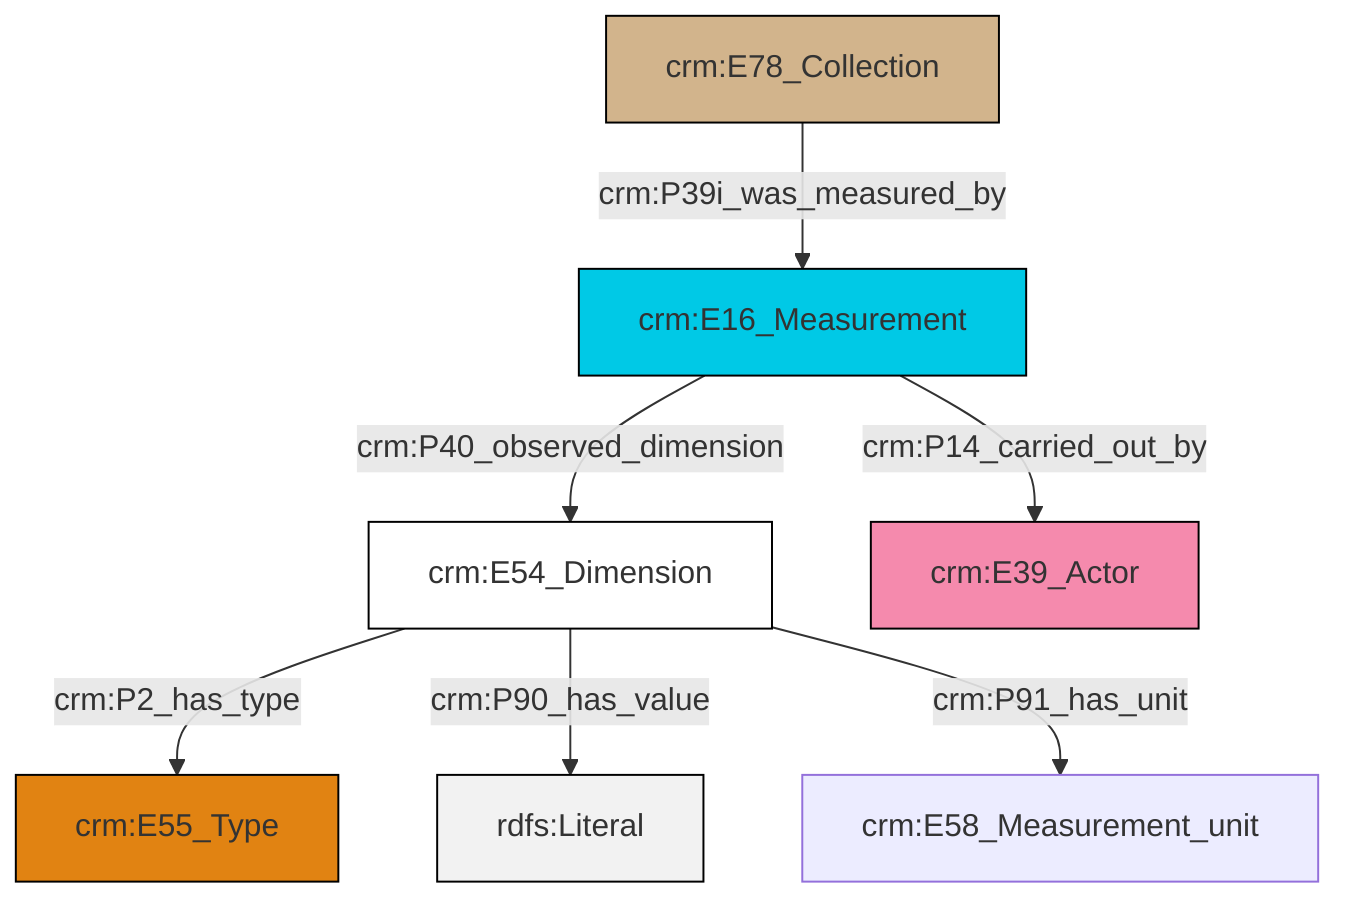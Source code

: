 graph TD
classDef Literal fill:#f2f2f2,stroke:#000000;
classDef CRM_Entity fill:#FFFFFF,stroke:#000000;
classDef Temporal_Entity fill:#00C9E6, stroke:#000000;
classDef Type fill:#E18312, stroke:#000000;
classDef Time-Span fill:#2C9C91, stroke:#000000;
classDef Appellation fill:#FFEB7F, stroke:#000000;
classDef Place fill:#008836, stroke:#000000;
classDef Persistent_Item fill:#B266B2, stroke:#000000;
classDef Conceptual_Object fill:#FFD700, stroke:#000000;
classDef Physical_Thing fill:#D2B48C, stroke:#000000;
classDef Actor fill:#f58aad, stroke:#000000;
classDef PC_Classes fill:#4ce600, stroke:#000000;
classDef Multi fill:#cccccc,stroke:#000000;

0["crm:E54_Dimension"]:::CRM_Entity -->|crm:P2_has_type| 1["crm:E55_Type"]:::Type
2["crm:E16_Measurement"]:::Temporal_Entity -->|crm:P14_carried_out_by| 4["crm:E39_Actor"]:::Actor
2["crm:E16_Measurement"]:::Temporal_Entity -->|crm:P40_observed_dimension| 0["crm:E54_Dimension"]:::CRM_Entity
0["crm:E54_Dimension"]:::CRM_Entity -->|crm:P90_has_value| 6[rdfs:Literal]:::Literal
9["crm:E78_Collection"]:::Physical_Thing -->|crm:P39i_was_measured_by| 2["crm:E16_Measurement"]:::Temporal_Entity
0["crm:E54_Dimension"]:::CRM_Entity -->|crm:P91_has_unit| 7["crm:E58_Measurement_unit"]:::Default